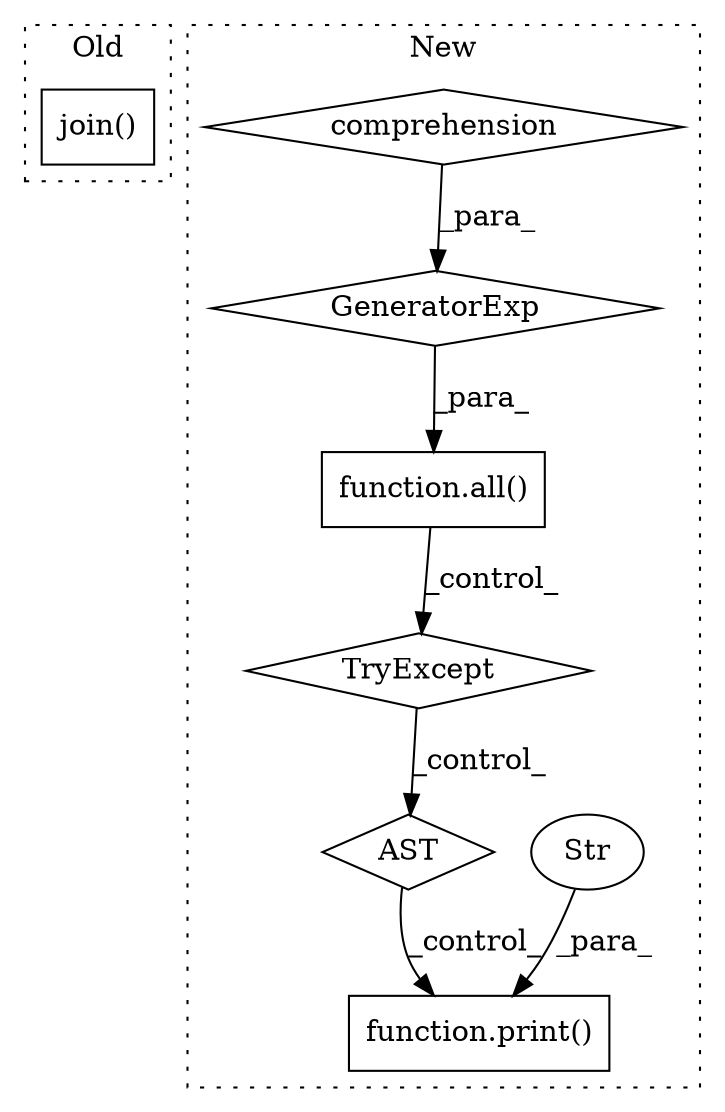 digraph G {
subgraph cluster0 {
1 [label="join()" a="75" s="10016,10074" l="13,1" shape="box"];
label = "Old";
style="dotted";
}
subgraph cluster1 {
2 [label="function.all()" a="75" s="10571,10594" l="4,31" shape="box"];
3 [label="AST" a="2" s="10955,0" l="7,0" shape="diamond"];
4 [label="function.print()" a="75" s="11042,11104" l="6,1" shape="box"];
5 [label="Str" a="66" s="11048" l="56" shape="ellipse"];
6 [label="TryExcept" a="71" s="10635" l="17" shape="diamond"];
7 [label="comprehension" a="45" s="10603" l="3" shape="diamond"];
8 [label="GeneratorExp" a="55" s="10575" l="19" shape="diamond"];
label = "New";
style="dotted";
}
2 -> 6 [label="_control_"];
3 -> 4 [label="_control_"];
5 -> 4 [label="_para_"];
6 -> 3 [label="_control_"];
7 -> 8 [label="_para_"];
8 -> 2 [label="_para_"];
}
